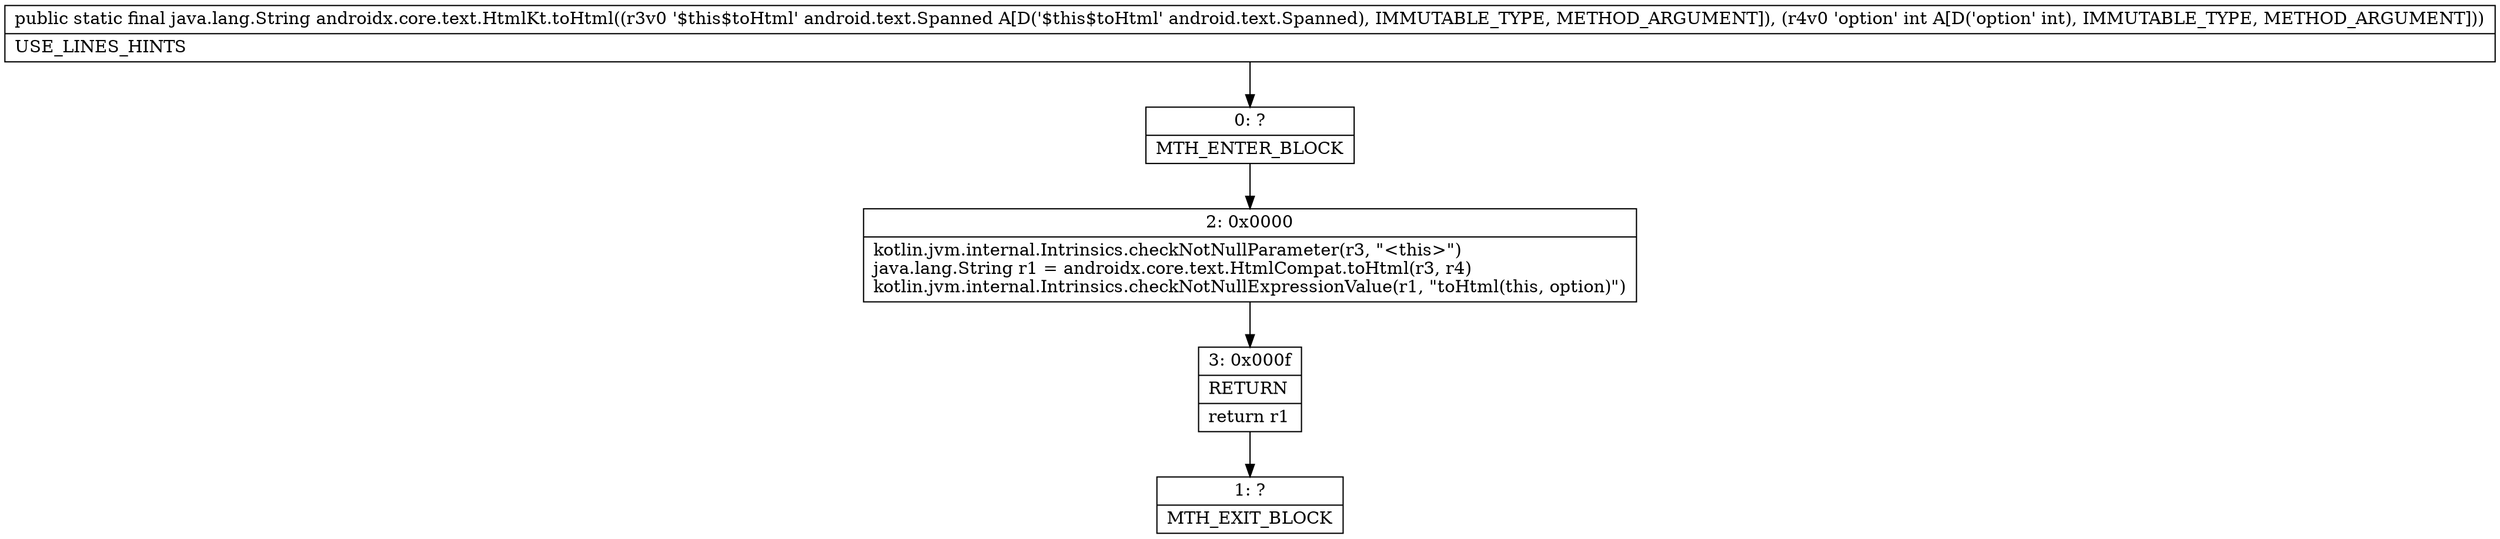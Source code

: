 digraph "CFG forandroidx.core.text.HtmlKt.toHtml(Landroid\/text\/Spanned;I)Ljava\/lang\/String;" {
Node_0 [shape=record,label="{0\:\ ?|MTH_ENTER_BLOCK\l}"];
Node_2 [shape=record,label="{2\:\ 0x0000|kotlin.jvm.internal.Intrinsics.checkNotNullParameter(r3, \"\<this\>\")\ljava.lang.String r1 = androidx.core.text.HtmlCompat.toHtml(r3, r4)\lkotlin.jvm.internal.Intrinsics.checkNotNullExpressionValue(r1, \"toHtml(this, option)\")\l}"];
Node_3 [shape=record,label="{3\:\ 0x000f|RETURN\l|return r1\l}"];
Node_1 [shape=record,label="{1\:\ ?|MTH_EXIT_BLOCK\l}"];
MethodNode[shape=record,label="{public static final java.lang.String androidx.core.text.HtmlKt.toHtml((r3v0 '$this$toHtml' android.text.Spanned A[D('$this$toHtml' android.text.Spanned), IMMUTABLE_TYPE, METHOD_ARGUMENT]), (r4v0 'option' int A[D('option' int), IMMUTABLE_TYPE, METHOD_ARGUMENT]))  | USE_LINES_HINTS\l}"];
MethodNode -> Node_0;Node_0 -> Node_2;
Node_2 -> Node_3;
Node_3 -> Node_1;
}

